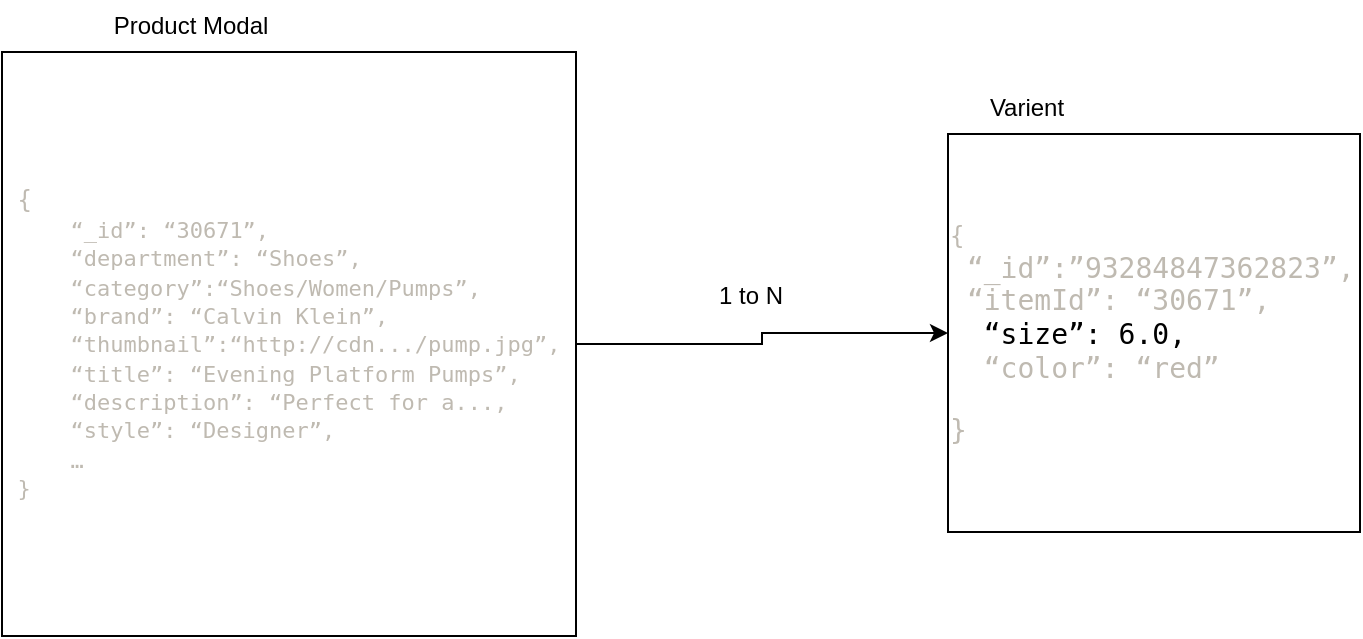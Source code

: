 <mxfile version="21.6.5" type="github">
  <diagram name="Page-1" id="0SfJD47DCbXslL_FjXvJ">
    <mxGraphModel dx="996" dy="582" grid="0" gridSize="10" guides="1" tooltips="1" connect="1" arrows="1" fold="1" page="1" pageScale="1" pageWidth="827" pageHeight="1169" math="0" shadow="0">
      <root>
        <mxCell id="0" />
        <mxCell id="1" parent="0" />
        <mxCell id="0KJ5-dRIGI20WEnanSaq-5" style="edgeStyle=orthogonalEdgeStyle;rounded=0;orthogonalLoop=1;jettySize=auto;html=1;exitX=1;exitY=0.5;exitDx=0;exitDy=0;entryX=0;entryY=0.5;entryDx=0;entryDy=0;" edge="1" parent="1" source="0KJ5-dRIGI20WEnanSaq-1" target="0KJ5-dRIGI20WEnanSaq-3">
          <mxGeometry relative="1" as="geometry" />
        </mxCell>
        <mxCell id="0KJ5-dRIGI20WEnanSaq-1" value="&lt;div style=&quot;text-align: start;&quot;&gt;&lt;font style=&quot;--darkreader-inline-color: #bbb5ac;&quot; data-darkreader-inline-color=&quot;&quot; face=&quot;Menlo, monospace&quot; color=&quot;#bfbab1&quot;&gt;{&lt;/font&gt;&lt;/div&gt;&lt;div style=&quot;text-align: start;&quot;&gt;&lt;font style=&quot;--darkreader-inline-color: #bbb5ac;&quot; data-darkreader-inline-color=&quot;&quot; face=&quot;Menlo, monospace&quot; color=&quot;#bfbab1&quot;&gt;&lt;span style=&quot;font-size: 11px;&quot;&gt;&lt;span style=&quot;&quot;&gt;&lt;span style=&quot;white-space: pre;&quot;&gt;&amp;nbsp;&amp;nbsp;&amp;nbsp;&amp;nbsp;&lt;/span&gt;&lt;/span&gt;“_id”: “30671”,&lt;/span&gt;&lt;/font&gt;&lt;/div&gt;&lt;div style=&quot;text-align: start;&quot;&gt;&lt;font style=&quot;--darkreader-inline-color: #bbb5ac;&quot; data-darkreader-inline-color=&quot;&quot; face=&quot;Menlo, monospace&quot; color=&quot;#bfbab1&quot;&gt;&lt;span style=&quot;font-size: 11px;&quot;&gt;&lt;span style=&quot;&quot;&gt;&lt;span style=&quot;white-space: pre;&quot;&gt;&amp;nbsp;&amp;nbsp;&amp;nbsp;&amp;nbsp;&lt;/span&gt;&lt;/span&gt;“department”: “Shoes”,&lt;/span&gt;&lt;/font&gt;&lt;/div&gt;&lt;div style=&quot;text-align: start;&quot;&gt;&lt;font style=&quot;--darkreader-inline-color: #bbb5ac;&quot; data-darkreader-inline-color=&quot;&quot; face=&quot;Menlo, monospace&quot; color=&quot;#bfbab1&quot;&gt;&lt;span style=&quot;font-size: 11px;&quot;&gt;&lt;span style=&quot;&quot;&gt;&lt;span style=&quot;white-space: pre;&quot;&gt;&amp;nbsp;&amp;nbsp;&amp;nbsp;&amp;nbsp;&lt;/span&gt;&lt;/span&gt;“category”:“Shoes/Women/Pumps”,&lt;/span&gt;&lt;/font&gt;&lt;/div&gt;&lt;div style=&quot;text-align: start;&quot;&gt;&lt;font style=&quot;--darkreader-inline-color: #bbb5ac;&quot; data-darkreader-inline-color=&quot;&quot; face=&quot;Menlo, monospace&quot; color=&quot;#bfbab1&quot;&gt;&lt;span style=&quot;font-size: 11px;&quot;&gt;&lt;span style=&quot;&quot;&gt;&lt;span style=&quot;white-space: pre;&quot;&gt;&amp;nbsp;&amp;nbsp;&amp;nbsp;&amp;nbsp;&lt;/span&gt;&lt;/span&gt;“brand”: “Calvin Klein”,&lt;/span&gt;&lt;/font&gt;&lt;/div&gt;&lt;div style=&quot;text-align: start;&quot;&gt;&lt;font style=&quot;--darkreader-inline-color: #bbb5ac;&quot; data-darkreader-inline-color=&quot;&quot; face=&quot;Menlo, monospace&quot; color=&quot;#bfbab1&quot;&gt;&lt;span style=&quot;font-size: 11px;&quot;&gt;&lt;span style=&quot;&quot;&gt;&lt;span style=&quot;white-space: pre;&quot;&gt;&amp;nbsp;&amp;nbsp;&amp;nbsp;&amp;nbsp;&lt;/span&gt;&lt;/span&gt;“thumbnail”:“http://cdn.../pump.jpg”,&lt;/span&gt;&lt;/font&gt;&lt;/div&gt;&lt;div style=&quot;text-align: start;&quot;&gt;&lt;font style=&quot;--darkreader-inline-color: #bbb5ac;&quot; data-darkreader-inline-color=&quot;&quot; face=&quot;Menlo, monospace&quot; color=&quot;#bfbab1&quot;&gt;&lt;span style=&quot;font-size: 11px;&quot;&gt;&lt;span style=&quot;&quot;&gt;&lt;span style=&quot;white-space: pre;&quot;&gt;&amp;nbsp;&amp;nbsp;&amp;nbsp;&amp;nbsp;&lt;/span&gt;&lt;/span&gt;“title”: “Evening Platform Pumps”,&lt;/span&gt;&lt;/font&gt;&lt;/div&gt;&lt;div style=&quot;text-align: start;&quot;&gt;&lt;font style=&quot;--darkreader-inline-color: #bbb5ac;&quot; data-darkreader-inline-color=&quot;&quot; face=&quot;Menlo, monospace&quot; color=&quot;#bfbab1&quot;&gt;&lt;span style=&quot;font-size: 11px;&quot;&gt;&lt;span style=&quot;&quot;&gt;&lt;span style=&quot;white-space: pre;&quot;&gt;&amp;nbsp;&amp;nbsp;&amp;nbsp;&amp;nbsp;&lt;/span&gt;&lt;/span&gt;“description”: “Perfect for a...,&lt;/span&gt;&lt;/font&gt;&lt;/div&gt;&lt;div style=&quot;text-align: start;&quot;&gt;&lt;font style=&quot;--darkreader-inline-color: #bbb5ac;&quot; data-darkreader-inline-color=&quot;&quot; face=&quot;Menlo, monospace&quot; color=&quot;#bfbab1&quot;&gt;&lt;span style=&quot;font-size: 11px;&quot;&gt;&lt;span style=&quot;&quot;&gt;&lt;span style=&quot;white-space: pre;&quot;&gt;&amp;nbsp;&amp;nbsp;&amp;nbsp;&amp;nbsp;&lt;/span&gt;&lt;/span&gt;“style”: “Designer”,&lt;/span&gt;&lt;/font&gt;&lt;/div&gt;&lt;div style=&quot;text-align: start;&quot;&gt;&lt;font style=&quot;--darkreader-inline-color: #bbb5ac;&quot; data-darkreader-inline-color=&quot;&quot; face=&quot;Menlo, monospace&quot; color=&quot;#bfbab1&quot;&gt;&lt;span style=&quot;font-size: 11px;&quot;&gt;&lt;span style=&quot;&quot;&gt;&lt;span style=&quot;white-space: pre;&quot;&gt;&amp;nbsp;&amp;nbsp;&amp;nbsp;&amp;nbsp;&lt;/span&gt;&lt;/span&gt;…&lt;/span&gt;&lt;/font&gt;&lt;/div&gt;&lt;div style=&quot;text-align: start;&quot;&gt;&lt;font style=&quot;--darkreader-inline-color: #bbb5ac;&quot; data-darkreader-inline-color=&quot;&quot; face=&quot;Menlo, monospace&quot; color=&quot;#bfbab1&quot;&gt;&lt;span style=&quot;font-size: 11px;&quot;&gt;}&lt;/span&gt;&lt;/font&gt;&lt;/div&gt;" style="rounded=0;whiteSpace=wrap;html=1;" vertex="1" parent="1">
          <mxGeometry x="87" y="122" width="287" height="292" as="geometry" />
        </mxCell>
        <mxCell id="0KJ5-dRIGI20WEnanSaq-2" value="Product Modal" style="text;html=1;align=center;verticalAlign=middle;resizable=0;points=[];autosize=1;strokeColor=none;fillColor=none;" vertex="1" parent="1">
          <mxGeometry x="133" y="96" width="95" height="26" as="geometry" />
        </mxCell>
        <mxCell id="0KJ5-dRIGI20WEnanSaq-3" value="&lt;div style=&quot;text-align: start;&quot;&gt;&lt;font style=&quot;--darkreader-inline-color: #bbb5ac;&quot; data-darkreader-inline-color=&quot;&quot; face=&quot;Menlo, monospace&quot; color=&quot;#bfbab1&quot;&gt;{&lt;/font&gt;&lt;/div&gt;&lt;div style=&quot;text-align: start;&quot;&gt;&lt;font style=&quot;--darkreader-inline-color: #bbb5ac;&quot; data-darkreader-inline-color=&quot;&quot; face=&quot;Menlo, monospace&quot; color=&quot;#bfbab1&quot;&gt;&lt;span style=&quot;font-size: 14px;&quot;&gt;&lt;span style=&quot;&quot;&gt;&lt;span style=&quot;white-space: pre;&quot;&gt;&amp;nbsp;&lt;/span&gt;&lt;/span&gt;“_id”:”93284847362823”,&lt;/span&gt;&lt;/font&gt;&lt;/div&gt;&lt;div style=&quot;text-align: start;&quot;&gt;&lt;font style=&quot;--darkreader-inline-color: #bbb5ac;&quot; data-darkreader-inline-color=&quot;&quot; face=&quot;Menlo, monospace&quot; color=&quot;#bfbab1&quot;&gt;&lt;span style=&quot;font-size: 14px;&quot;&gt;&lt;span style=&quot;&quot;&gt;&lt;span style=&quot;white-space: pre;&quot;&gt;&amp;nbsp;&lt;/span&gt;&lt;/span&gt;“itemId”: “30671”, &lt;/span&gt;&lt;/font&gt;&lt;span data-darkreader-inline-bgcolor=&quot;&quot; data-darkreader-inline-color=&quot;&quot; style=&quot;font-size: 14px; color: var(--darkreader-inline-color); font-family: Menlo, monospace; background-color: initial; --darkreader-inline-color: var(--darkreader-text--darkreader-inline-color); --darkreader-inline-bgcolor: initial;&quot;&gt;&lt;span style=&quot;white-space: pre;&quot;&gt;&amp;nbsp;&amp;nbsp;&lt;/span&gt;&lt;/span&gt;&lt;span data-darkreader-inline-bgcolor=&quot;&quot; data-darkreader-inline-color=&quot;&quot; style=&quot;font-size: 14px; color: var(--darkreader-inline-color); font-family: Menlo, monospace; background-color: initial; --darkreader-inline-color: var(--darkreader-text--darkreader-inline-color); --darkreader-inline-bgcolor: initial;&quot;&gt;“size”: 6.0,&lt;/span&gt;&lt;/div&gt;&lt;div style=&quot;text-align: start;&quot;&gt;&lt;font style=&quot;--darkreader-inline-color: #bbb5ac;&quot; data-darkreader-inline-color=&quot;&quot; face=&quot;Menlo, monospace&quot; color=&quot;#bfbab1&quot;&gt;&lt;span style=&quot;font-size: 14px;&quot;&gt;&lt;span style=&quot;&quot;&gt;&lt;span style=&quot;white-space: pre;&quot;&gt;&amp;nbsp;&amp;nbsp;&lt;/span&gt;&lt;/span&gt;“color”: “red”&lt;/span&gt;&lt;/font&gt;&lt;/div&gt;&lt;div style=&quot;text-align: start;&quot;&gt;&lt;br&gt;&lt;/div&gt;&lt;div style=&quot;text-align: start;&quot;&gt;&lt;font style=&quot;--darkreader-inline-color: #bbb5ac;&quot; data-darkreader-inline-color=&quot;&quot; face=&quot;Menlo, monospace&quot; color=&quot;#bfbab1&quot;&gt;&lt;span style=&quot;font-size: 14px;&quot;&gt;}&lt;/span&gt;&lt;/font&gt;&lt;/div&gt;" style="rounded=0;whiteSpace=wrap;html=1;" vertex="1" parent="1">
          <mxGeometry x="560" y="163" width="206" height="199" as="geometry" />
        </mxCell>
        <mxCell id="0KJ5-dRIGI20WEnanSaq-4" value="Varient" style="text;html=1;align=center;verticalAlign=middle;resizable=0;points=[];autosize=1;strokeColor=none;fillColor=none;" vertex="1" parent="1">
          <mxGeometry x="571" y="137" width="55" height="26" as="geometry" />
        </mxCell>
        <mxCell id="0KJ5-dRIGI20WEnanSaq-6" value="1 to N" style="text;html=1;align=center;verticalAlign=middle;resizable=0;points=[];autosize=1;strokeColor=none;fillColor=none;" vertex="1" parent="1">
          <mxGeometry x="436" y="231" width="50" height="26" as="geometry" />
        </mxCell>
      </root>
    </mxGraphModel>
  </diagram>
</mxfile>
